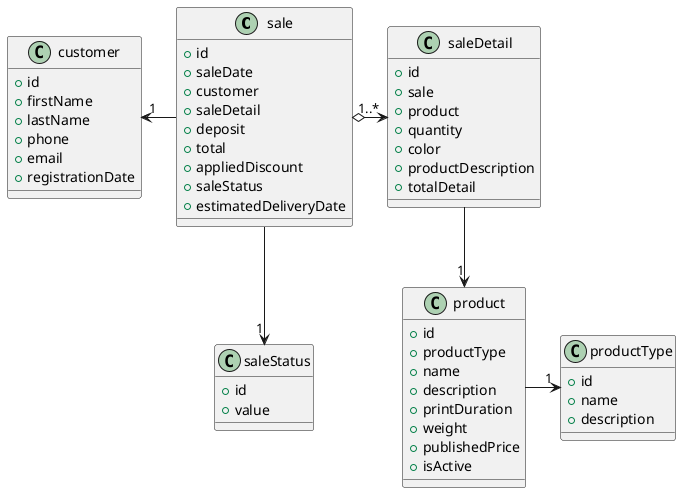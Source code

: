 @startuml
class sale{
    +id
    +saleDate
    +customer
    +saleDetail
    +deposit
    +total 
    +appliedDiscount
    +saleStatus
    +estimatedDeliveryDate
}

class saleDetail{
    +id
    +sale
    +product
    +quantity
    +color 
    +productDescription
    +totalDetail
}

class saleStatus{
    +id 
    +value 
}

class product{
    +id
    +productType
    +name 
    +description
    +printDuration
    +weight
    +publishedPrice
    +isActive
}

class productType{
    +id
    +name
    +description
}

class customer{
    +id
    +firstName 
    +lastName
    +phone 
    +email
    +registrationDate
}

sale o-> "1..*" saleDetail
saleDetail --> "1" product
product -> "1" productType
sale --> "1" saleStatus
customer "1" <- sale

@enduml